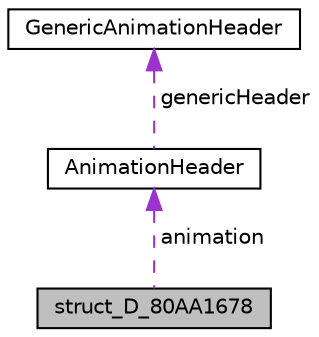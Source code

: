 digraph "struct_D_80AA1678"
{
 // LATEX_PDF_SIZE
  edge [fontname="Helvetica",fontsize="10",labelfontname="Helvetica",labelfontsize="10"];
  node [fontname="Helvetica",fontsize="10",shape=record];
  Node1 [label="struct_D_80AA1678",height=0.2,width=0.4,color="black", fillcolor="grey75", style="filled", fontcolor="black",tooltip=" "];
  Node2 -> Node1 [dir="back",color="darkorchid3",fontsize="10",style="dashed",label=" animation" ,fontname="Helvetica"];
  Node2 [label="AnimationHeader",height=0.2,width=0.4,color="black", fillcolor="white", style="filled",URL="$d4/dd2/structAnimationHeader.html",tooltip=" "];
  Node3 -> Node2 [dir="back",color="darkorchid3",fontsize="10",style="dashed",label=" genericHeader" ,fontname="Helvetica"];
  Node3 [label="GenericAnimationHeader",height=0.2,width=0.4,color="black", fillcolor="white", style="filled",URL="$d8/da2/structGenericAnimationHeader.html",tooltip=" "];
}

